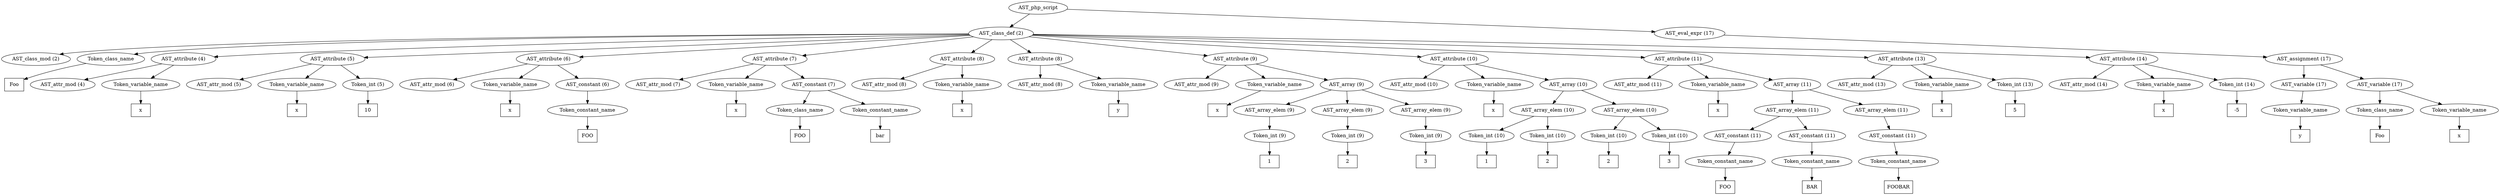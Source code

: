 /*
 * AST in dot format generated by phc -- the PHP compiler
 */

digraph AST {
node_0 [label="AST_php_script"];
node_1 [label="AST_class_def (2)"];
node_2 [label="AST_class_mod (2)"];
node_3 [label="Token_class_name"];
node_4 [label="Foo", shape=box]
node_3 -> node_4;
node_5 [label="AST_attribute (4)"];
node_6 [label="AST_attr_mod (4)"];
node_7 [label="Token_variable_name"];
node_8 [label="x", shape=box]
node_7 -> node_8;
node_5 -> node_7;
node_5 -> node_6;
node_9 [label="AST_attribute (5)"];
node_10 [label="AST_attr_mod (5)"];
node_11 [label="Token_variable_name"];
node_12 [label="x", shape=box]
node_11 -> node_12;
node_13 [label="Token_int (5)"];
node_14 [label="10", shape=box]
node_13 -> node_14;
node_9 -> node_13;
node_9 -> node_11;
node_9 -> node_10;
node_15 [label="AST_attribute (6)"];
node_16 [label="AST_attr_mod (6)"];
node_17 [label="Token_variable_name"];
node_18 [label="x", shape=box]
node_17 -> node_18;
node_19 [label="AST_constant (6)"];
node_20 [label="Token_constant_name"];
node_21 [label="FOO", shape=box]
node_20 -> node_21;
node_19 -> node_20;
node_15 -> node_19;
node_15 -> node_17;
node_15 -> node_16;
node_22 [label="AST_attribute (7)"];
node_23 [label="AST_attr_mod (7)"];
node_24 [label="Token_variable_name"];
node_25 [label="x", shape=box]
node_24 -> node_25;
node_26 [label="AST_constant (7)"];
node_27 [label="Token_class_name"];
node_28 [label="FOO", shape=box]
node_27 -> node_28;
node_29 [label="Token_constant_name"];
node_30 [label="bar", shape=box]
node_29 -> node_30;
node_26 -> node_29;
node_26 -> node_27;
node_22 -> node_26;
node_22 -> node_24;
node_22 -> node_23;
node_31 [label="AST_attribute (8)"];
node_32 [label="AST_attr_mod (8)"];
node_33 [label="Token_variable_name"];
node_34 [label="x", shape=box]
node_33 -> node_34;
node_31 -> node_33;
node_31 -> node_32;
node_35 [label="AST_attribute (8)"];
node_36 [label="AST_attr_mod (8)"];
node_37 [label="Token_variable_name"];
node_38 [label="y", shape=box]
node_37 -> node_38;
node_35 -> node_37;
node_35 -> node_36;
node_39 [label="AST_attribute (9)"];
node_40 [label="AST_attr_mod (9)"];
node_41 [label="Token_variable_name"];
node_42 [label="x", shape=box]
node_41 -> node_42;
node_43 [label="AST_array (9)"];
node_44 [label="AST_array_elem (9)"];
node_45 [label="Token_int (9)"];
node_46 [label="1", shape=box]
node_45 -> node_46;
node_44 -> node_45;
node_47 [label="AST_array_elem (9)"];
node_48 [label="Token_int (9)"];
node_49 [label="2", shape=box]
node_48 -> node_49;
node_47 -> node_48;
node_50 [label="AST_array_elem (9)"];
node_51 [label="Token_int (9)"];
node_52 [label="3", shape=box]
node_51 -> node_52;
node_50 -> node_51;
node_43 -> node_50;
node_43 -> node_47;
node_43 -> node_44;
node_39 -> node_43;
node_39 -> node_41;
node_39 -> node_40;
node_53 [label="AST_attribute (10)"];
node_54 [label="AST_attr_mod (10)"];
node_55 [label="Token_variable_name"];
node_56 [label="x", shape=box]
node_55 -> node_56;
node_57 [label="AST_array (10)"];
node_58 [label="AST_array_elem (10)"];
node_59 [label="Token_int (10)"];
node_60 [label="1", shape=box]
node_59 -> node_60;
node_61 [label="Token_int (10)"];
node_62 [label="2", shape=box]
node_61 -> node_62;
node_58 -> node_61;
node_58 -> node_59;
node_63 [label="AST_array_elem (10)"];
node_64 [label="Token_int (10)"];
node_65 [label="2", shape=box]
node_64 -> node_65;
node_66 [label="Token_int (10)"];
node_67 [label="3", shape=box]
node_66 -> node_67;
node_63 -> node_66;
node_63 -> node_64;
node_57 -> node_63;
node_57 -> node_58;
node_53 -> node_57;
node_53 -> node_55;
node_53 -> node_54;
node_68 [label="AST_attribute (11)"];
node_69 [label="AST_attr_mod (11)"];
node_70 [label="Token_variable_name"];
node_71 [label="x", shape=box]
node_70 -> node_71;
node_72 [label="AST_array (11)"];
node_73 [label="AST_array_elem (11)"];
node_74 [label="AST_constant (11)"];
node_75 [label="Token_constant_name"];
node_76 [label="FOO", shape=box]
node_75 -> node_76;
node_74 -> node_75;
node_77 [label="AST_constant (11)"];
node_78 [label="Token_constant_name"];
node_79 [label="BAR", shape=box]
node_78 -> node_79;
node_77 -> node_78;
node_73 -> node_77;
node_73 -> node_74;
node_80 [label="AST_array_elem (11)"];
node_81 [label="AST_constant (11)"];
node_82 [label="Token_constant_name"];
node_83 [label="FOOBAR", shape=box]
node_82 -> node_83;
node_81 -> node_82;
node_80 -> node_81;
node_72 -> node_80;
node_72 -> node_73;
node_68 -> node_72;
node_68 -> node_70;
node_68 -> node_69;
node_84 [label="AST_attribute (13)"];
node_85 [label="AST_attr_mod (13)"];
node_86 [label="Token_variable_name"];
node_87 [label="x", shape=box]
node_86 -> node_87;
node_88 [label="Token_int (13)"];
node_89 [label="5", shape=box]
node_88 -> node_89;
node_84 -> node_88;
node_84 -> node_86;
node_84 -> node_85;
node_90 [label="AST_attribute (14)"];
node_91 [label="AST_attr_mod (14)"];
node_92 [label="Token_variable_name"];
node_93 [label="x", shape=box]
node_92 -> node_93;
node_94 [label="Token_int (14)"];
node_95 [label="-5", shape=box]
node_94 -> node_95;
node_90 -> node_94;
node_90 -> node_92;
node_90 -> node_91;
node_1 -> node_90;
node_1 -> node_84;
node_1 -> node_68;
node_1 -> node_53;
node_1 -> node_39;
node_1 -> node_35;
node_1 -> node_31;
node_1 -> node_22;
node_1 -> node_15;
node_1 -> node_9;
node_1 -> node_5;
node_1 -> node_3;
node_1 -> node_2;
node_96 [label="AST_eval_expr (17)"];
node_97 [label="AST_assignment (17)"];
node_98 [label="AST_variable (17)"];
node_99 [label="Token_variable_name"];
node_100 [label="y", shape=box]
node_99 -> node_100;
node_98 -> node_99;
node_101 [label="AST_variable (17)"];
node_102 [label="Token_class_name"];
node_103 [label="Foo", shape=box]
node_102 -> node_103;
node_104 [label="Token_variable_name"];
node_105 [label="x", shape=box]
node_104 -> node_105;
node_101 -> node_104;
node_101 -> node_102;
node_97 -> node_101;
node_97 -> node_98;
node_96 -> node_97;
node_0 -> node_96;
node_0 -> node_1;
}
